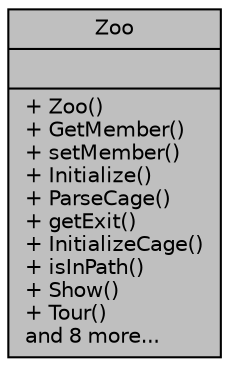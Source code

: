 digraph "Zoo"
{
  edge [fontname="Helvetica",fontsize="10",labelfontname="Helvetica",labelfontsize="10"];
  node [fontname="Helvetica",fontsize="10",shape=record];
  Node1 [label="{Zoo\n||+ Zoo()\l+ GetMember()\l+ setMember()\l+ Initialize()\l+ ParseCage()\l+ getExit()\l+ InitializeCage()\l+ isInPath()\l+ Show()\l+ Tour()\land 8 more...\l}",height=0.2,width=0.4,color="black", fillcolor="grey75", style="filled", fontcolor="black"];
}
